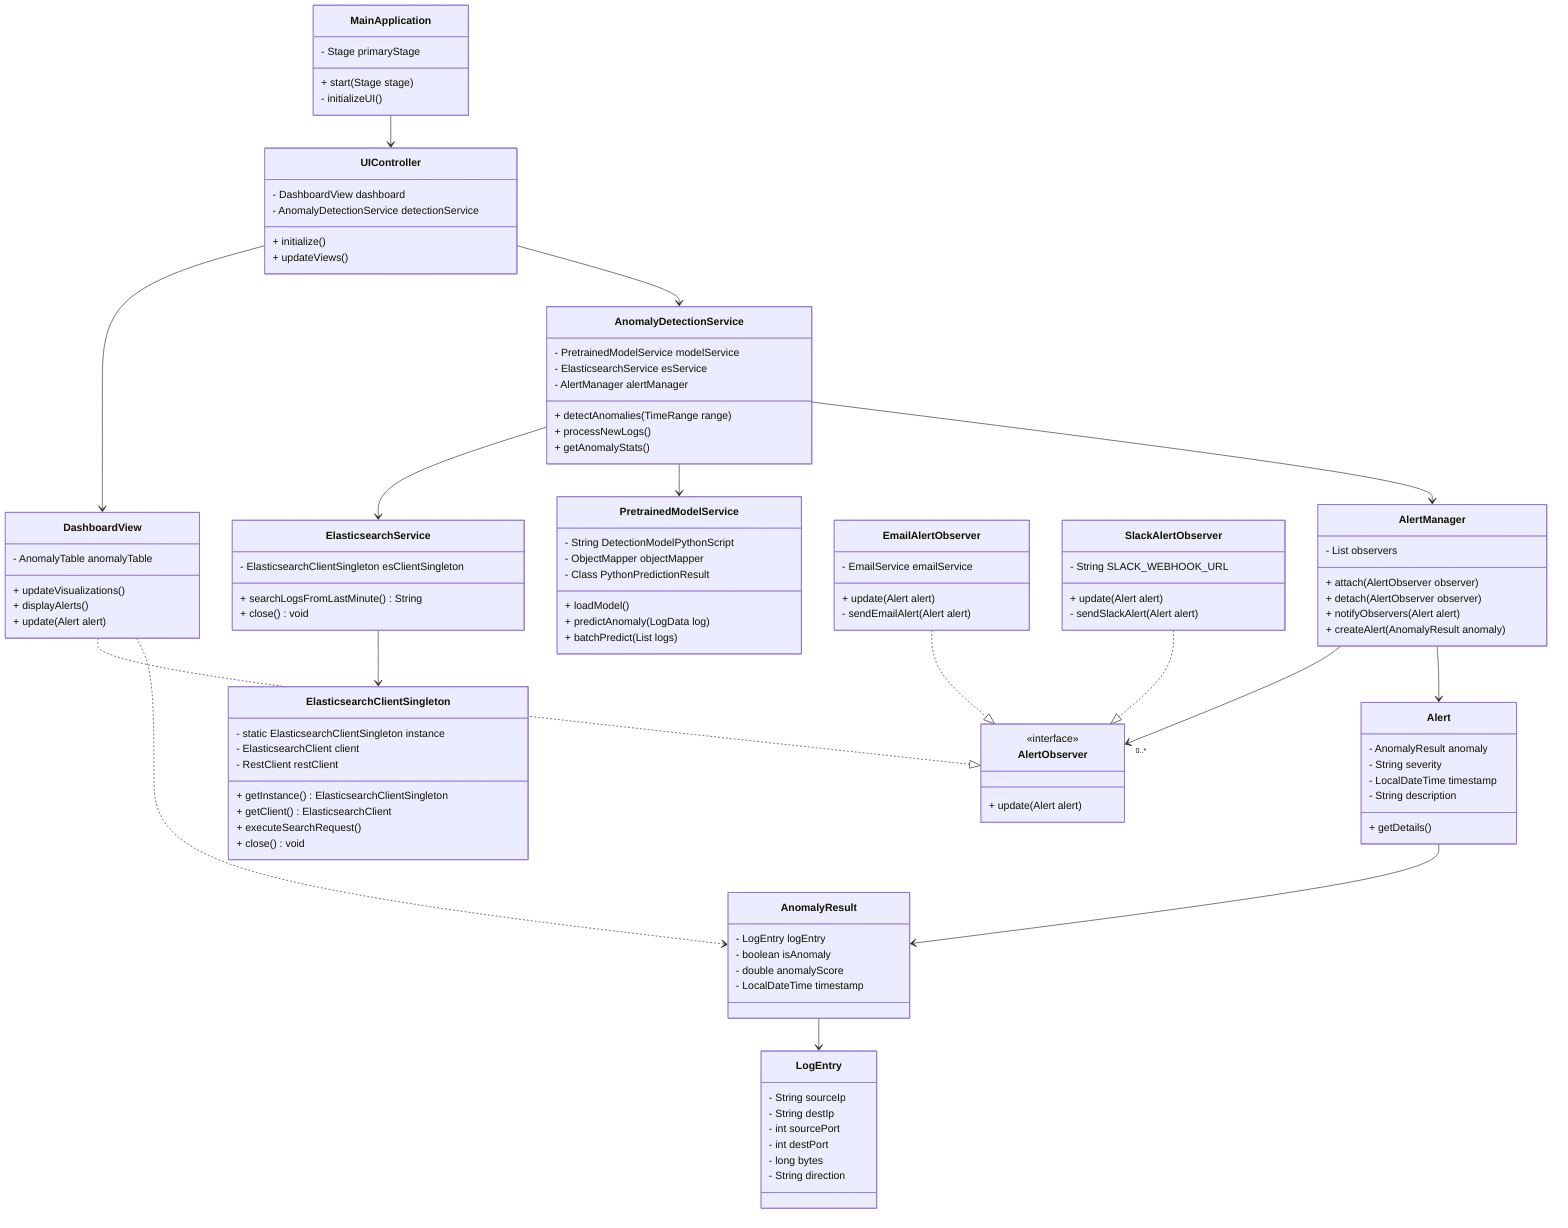 classDiagram
    direction TB
    class MainApplication {
        - Stage primaryStage
        + start(Stage stage)
        - initializeUI()
    }

    class UIController {
        - DashboardView dashboard
        - AnomalyDetectionService detectionService
        + initialize()
        + updateViews()
    }

    class ElasticsearchService {
        - ElasticsearchClientSingleton esClientSingleton
        + searchLogsFromLastMinute() String
        + close() void
    }

    class ElasticsearchClientSingleton {
        - static ElasticsearchClientSingleton instance
        - ElasticsearchClient client
        - RestClient restClient
        + getInstance() ElasticsearchClientSingleton
        + getClient() ElasticsearchClient
        + executeSearchRequest()
        + close() void
    }

    class PretrainedModelService {
        - String DetectionModelPythonScript
        - ObjectMapper objectMapper
        - Class PythonPredictionResult
        + loadModel()
        + predictAnomaly(LogData log)
        + batchPredict(List logs)
    }

    class AlertObserver {
        + update(Alert alert)
    }

    class DashboardView {
        - AnomalyTable anomalyTable
        + updateVisualizations()
        + displayAlerts()
        + update(Alert alert)
    }

    class EmailAlertObserver {
        - EmailService emailService
        + update(Alert alert)
        - sendEmailAlert(Alert alert)
    }

    class Alert {
        - AnomalyResult anomaly
        - String severity
        - LocalDateTime timestamp
        - String description
        + getDetails()
    }

    class SlackAlertObserver {
        - String SLACK_WEBHOOK_URL
        + update(Alert alert)
        - sendSlackAlert(Alert alert)
    }

    class AnomalyDetectionService {
        - PretrainedModelService modelService
        - ElasticsearchService esService
        - AlertManager alertManager
        + detectAnomalies(TimeRange range)
        + processNewLogs()
        + getAnomalyStats()
    }

    class LogEntry {
        - String sourceIp
        - String destIp
        - int sourcePort
        - int destPort
        - long bytes
        - String direction
    }

    class AnomalyResult {
        - LogEntry logEntry
        - boolean isAnomaly
        - double anomalyScore
        - LocalDateTime timestamp
    }

    class AlertManager {
        - List observers
        + attach(AlertObserver observer)
        + detach(AlertObserver observer)
        + notifyObservers(Alert alert)
        + createAlert(AnomalyResult anomaly)
    }

    <<interface>> AlertObserver

    MainApplication --> UIController
    UIController --> DashboardView
    UIController --> AnomalyDetectionService
    AnomalyDetectionService --> ElasticsearchService
    ElasticsearchService --> ElasticsearchClientSingleton
    AnomalyDetectionService --> PretrainedModelService
    AnomalyDetectionService --> AlertManager
    AlertManager --> "0..*" AlertObserver
    DashboardView ..|> AlertObserver
    EmailAlertObserver ..|> AlertObserver
    SlackAlertObserver ..|> AlertObserver
    AlertManager --> Alert
    Alert --> AnomalyResult
    DashboardView ..> AnomalyResult
    AnomalyResult --> LogEntry